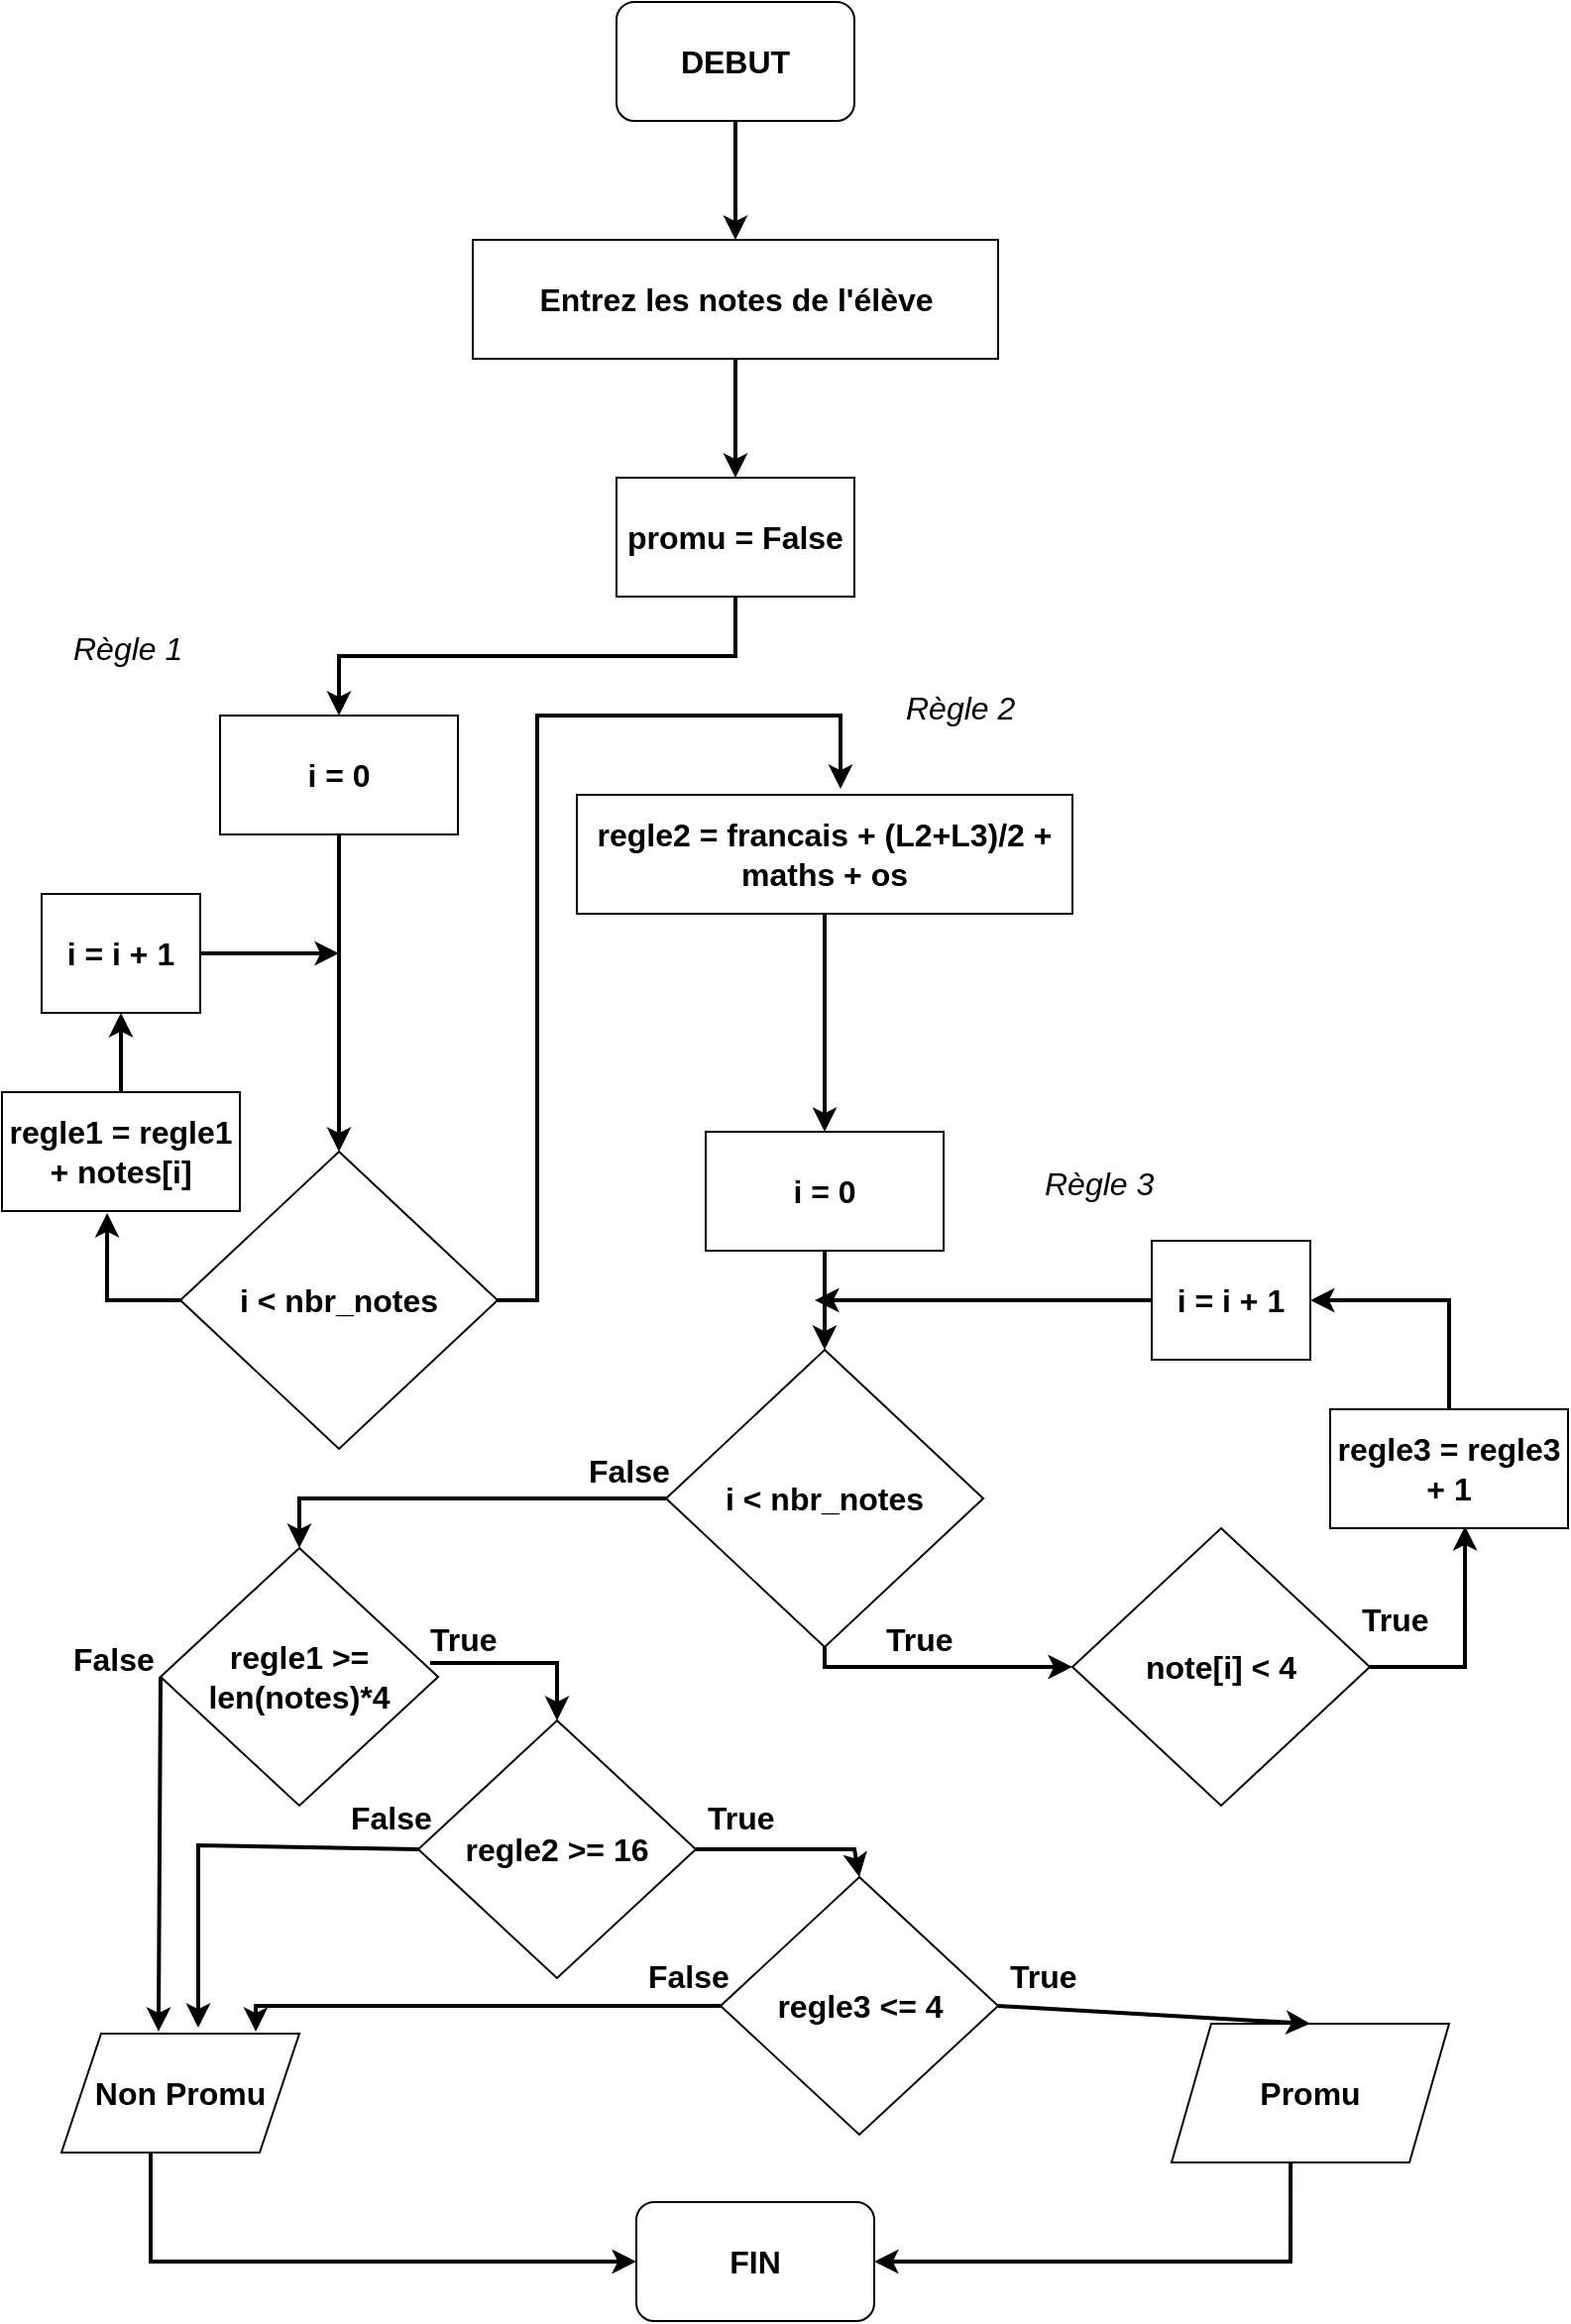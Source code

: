 <mxfile version="20.3.0" type="device"><diagram id="TDUUFvgeHUMsbqvN4QUi" name="Page-1"><mxGraphModel dx="1102" dy="685" grid="1" gridSize="10" guides="1" tooltips="1" connect="1" arrows="1" fold="1" page="1" pageScale="1" pageWidth="827" pageHeight="1169" math="0" shadow="0"><root><mxCell id="0"/><mxCell id="1" parent="0"/><mxCell id="hjwZ__T-NFZpYcBm367H-3" style="edgeStyle=orthogonalEdgeStyle;rounded=0;orthogonalLoop=1;jettySize=auto;html=1;strokeWidth=2;" edge="1" parent="1" source="hjwZ__T-NFZpYcBm367H-1" target="hjwZ__T-NFZpYcBm367H-2"><mxGeometry relative="1" as="geometry"/></mxCell><mxCell id="hjwZ__T-NFZpYcBm367H-1" value="&lt;font style=&quot;font-size: 16px;&quot;&gt;&lt;b&gt;DEBUT&lt;/b&gt;&lt;/font&gt;" style="rounded=1;whiteSpace=wrap;html=1;" vertex="1" parent="1"><mxGeometry x="320" y="20" width="120" height="60" as="geometry"/></mxCell><mxCell id="hjwZ__T-NFZpYcBm367H-5" style="edgeStyle=orthogonalEdgeStyle;rounded=0;orthogonalLoop=1;jettySize=auto;html=1;exitX=0.5;exitY=1;exitDx=0;exitDy=0;strokeWidth=2;fontSize=16;" edge="1" parent="1" source="hjwZ__T-NFZpYcBm367H-2" target="hjwZ__T-NFZpYcBm367H-4"><mxGeometry relative="1" as="geometry"/></mxCell><mxCell id="hjwZ__T-NFZpYcBm367H-2" value="&lt;b&gt;&lt;font style=&quot;font-size: 16px;&quot;&gt;Entrez les notes de l'élève&lt;/font&gt;&lt;/b&gt;" style="rounded=0;whiteSpace=wrap;html=1;" vertex="1" parent="1"><mxGeometry x="247.5" y="140" width="265" height="60" as="geometry"/></mxCell><mxCell id="hjwZ__T-NFZpYcBm367H-9" style="edgeStyle=orthogonalEdgeStyle;rounded=0;orthogonalLoop=1;jettySize=auto;html=1;exitX=0.5;exitY=1;exitDx=0;exitDy=0;strokeWidth=2;fontSize=16;" edge="1" parent="1" source="hjwZ__T-NFZpYcBm367H-4" target="hjwZ__T-NFZpYcBm367H-8"><mxGeometry relative="1" as="geometry"/></mxCell><mxCell id="hjwZ__T-NFZpYcBm367H-4" value="&lt;b&gt;&lt;font style=&quot;font-size: 16px;&quot;&gt;promu = False&lt;/font&gt;&lt;/b&gt;" style="rounded=0;whiteSpace=wrap;html=1;" vertex="1" parent="1"><mxGeometry x="320" y="260" width="120" height="60" as="geometry"/></mxCell><mxCell id="hjwZ__T-NFZpYcBm367H-6" value="Règle 1" style="text;strokeColor=none;fillColor=none;align=left;verticalAlign=middle;spacingLeft=4;spacingRight=4;overflow=hidden;points=[[0,0.5],[1,0.5]];portConstraint=eastwest;rotatable=0;fontSize=16;fontStyle=2" vertex="1" parent="1"><mxGeometry x="40" y="330" width="80" height="30" as="geometry"/></mxCell><mxCell id="hjwZ__T-NFZpYcBm367H-17" style="edgeStyle=orthogonalEdgeStyle;rounded=0;orthogonalLoop=1;jettySize=auto;html=1;exitX=0;exitY=0.5;exitDx=0;exitDy=0;entryX=0.442;entryY=1.017;entryDx=0;entryDy=0;entryPerimeter=0;strokeWidth=2;fontSize=16;" edge="1" parent="1" source="hjwZ__T-NFZpYcBm367H-7" target="hjwZ__T-NFZpYcBm367H-14"><mxGeometry relative="1" as="geometry"/></mxCell><mxCell id="hjwZ__T-NFZpYcBm367H-7" value="&lt;b&gt;i &amp;lt; nbr_notes&lt;/b&gt;" style="rhombus;whiteSpace=wrap;html=1;fontSize=16;" vertex="1" parent="1"><mxGeometry x="100" y="600" width="160" height="150" as="geometry"/></mxCell><mxCell id="hjwZ__T-NFZpYcBm367H-11" style="edgeStyle=orthogonalEdgeStyle;rounded=0;orthogonalLoop=1;jettySize=auto;html=1;entryX=0.5;entryY=0;entryDx=0;entryDy=0;strokeWidth=2;fontSize=16;" edge="1" parent="1" source="hjwZ__T-NFZpYcBm367H-8" target="hjwZ__T-NFZpYcBm367H-7"><mxGeometry relative="1" as="geometry"/></mxCell><mxCell id="hjwZ__T-NFZpYcBm367H-8" value="&lt;b&gt;i = 0&lt;/b&gt;" style="rounded=0;whiteSpace=wrap;html=1;fontSize=16;" vertex="1" parent="1"><mxGeometry x="120" y="380" width="120" height="60" as="geometry"/></mxCell><mxCell id="hjwZ__T-NFZpYcBm367H-15" style="edgeStyle=orthogonalEdgeStyle;rounded=0;orthogonalLoop=1;jettySize=auto;html=1;exitX=1;exitY=0.5;exitDx=0;exitDy=0;strokeWidth=2;fontSize=16;" edge="1" parent="1" source="hjwZ__T-NFZpYcBm367H-10"><mxGeometry relative="1" as="geometry"><mxPoint x="180" y="500" as="targetPoint"/></mxGeometry></mxCell><mxCell id="hjwZ__T-NFZpYcBm367H-10" value="&lt;b&gt;i = i + 1&lt;/b&gt;" style="rounded=0;whiteSpace=wrap;html=1;fontSize=16;" vertex="1" parent="1"><mxGeometry x="30" y="470" width="80" height="60" as="geometry"/></mxCell><mxCell id="hjwZ__T-NFZpYcBm367H-16" style="edgeStyle=orthogonalEdgeStyle;rounded=0;orthogonalLoop=1;jettySize=auto;html=1;exitX=0.5;exitY=0;exitDx=0;exitDy=0;entryX=0.5;entryY=1;entryDx=0;entryDy=0;strokeWidth=2;fontSize=16;" edge="1" parent="1" source="hjwZ__T-NFZpYcBm367H-14" target="hjwZ__T-NFZpYcBm367H-10"><mxGeometry relative="1" as="geometry"/></mxCell><mxCell id="hjwZ__T-NFZpYcBm367H-14" value="&lt;b&gt;regle1 = regle1 + notes[i]&lt;/b&gt;" style="rounded=0;whiteSpace=wrap;html=1;fontSize=16;" vertex="1" parent="1"><mxGeometry x="10" y="570" width="120" height="60" as="geometry"/></mxCell><mxCell id="hjwZ__T-NFZpYcBm367H-18" value="Règle 2" style="text;strokeColor=none;fillColor=none;align=left;verticalAlign=middle;spacingLeft=4;spacingRight=4;overflow=hidden;points=[[0,0.5],[1,0.5]];portConstraint=eastwest;rotatable=0;fontSize=16;fontStyle=2" vertex="1" parent="1"><mxGeometry x="460" y="360" width="80" height="30" as="geometry"/></mxCell><mxCell id="hjwZ__T-NFZpYcBm367H-31" style="edgeStyle=orthogonalEdgeStyle;rounded=0;orthogonalLoop=1;jettySize=auto;html=1;exitX=0.5;exitY=1;exitDx=0;exitDy=0;entryX=0.5;entryY=0;entryDx=0;entryDy=0;strokeWidth=2;fontSize=16;" edge="1" parent="1" source="hjwZ__T-NFZpYcBm367H-19" target="hjwZ__T-NFZpYcBm367H-24"><mxGeometry relative="1" as="geometry"/></mxCell><mxCell id="hjwZ__T-NFZpYcBm367H-19" value="&lt;b&gt;regle2 = francais + (L2+L3)/2 + maths + os&lt;/b&gt;" style="rounded=0;whiteSpace=wrap;html=1;fontSize=16;" vertex="1" parent="1"><mxGeometry x="300" y="420" width="250" height="60" as="geometry"/></mxCell><mxCell id="hjwZ__T-NFZpYcBm367H-20" value="" style="endArrow=classic;html=1;rounded=0;strokeWidth=2;fontSize=16;exitX=1;exitY=0.5;exitDx=0;exitDy=0;entryX=0.532;entryY=-0.05;entryDx=0;entryDy=0;entryPerimeter=0;" edge="1" parent="1" source="hjwZ__T-NFZpYcBm367H-7" target="hjwZ__T-NFZpYcBm367H-19"><mxGeometry width="50" height="50" relative="1" as="geometry"><mxPoint x="390" y="480" as="sourcePoint"/><mxPoint x="440" y="430" as="targetPoint"/><Array as="points"><mxPoint x="280" y="675"/><mxPoint x="280" y="380"/><mxPoint x="433" y="380"/></Array></mxGeometry></mxCell><mxCell id="hjwZ__T-NFZpYcBm367H-42" style="edgeStyle=orthogonalEdgeStyle;rounded=0;orthogonalLoop=1;jettySize=auto;html=1;entryX=0.5;entryY=0;entryDx=0;entryDy=0;strokeWidth=2;fontSize=16;" edge="1" parent="1" source="hjwZ__T-NFZpYcBm367H-22" target="hjwZ__T-NFZpYcBm367H-39"><mxGeometry relative="1" as="geometry"/></mxCell><mxCell id="hjwZ__T-NFZpYcBm367H-22" value="&lt;b&gt;i &amp;lt; nbr_notes&lt;/b&gt;" style="rhombus;whiteSpace=wrap;html=1;fontSize=16;" vertex="1" parent="1"><mxGeometry x="345" y="700" width="160" height="150" as="geometry"/></mxCell><mxCell id="hjwZ__T-NFZpYcBm367H-32" style="edgeStyle=orthogonalEdgeStyle;rounded=0;orthogonalLoop=1;jettySize=auto;html=1;exitX=0.5;exitY=1;exitDx=0;exitDy=0;entryX=0.5;entryY=0;entryDx=0;entryDy=0;strokeWidth=2;fontSize=16;" edge="1" parent="1" source="hjwZ__T-NFZpYcBm367H-24" target="hjwZ__T-NFZpYcBm367H-22"><mxGeometry relative="1" as="geometry"/></mxCell><mxCell id="hjwZ__T-NFZpYcBm367H-24" value="&lt;b&gt;i = 0&lt;/b&gt;" style="rounded=0;whiteSpace=wrap;html=1;fontSize=16;" vertex="1" parent="1"><mxGeometry x="365" y="590" width="120" height="60" as="geometry"/></mxCell><mxCell id="hjwZ__T-NFZpYcBm367H-26" value="&lt;b&gt;i = i + 1&lt;/b&gt;" style="rounded=0;whiteSpace=wrap;html=1;fontSize=16;" vertex="1" parent="1"><mxGeometry x="590" y="645" width="80" height="60" as="geometry"/></mxCell><mxCell id="hjwZ__T-NFZpYcBm367H-28" value="Règle 3" style="text;strokeColor=none;fillColor=none;align=left;verticalAlign=middle;spacingLeft=4;spacingRight=4;overflow=hidden;points=[[0,0.5],[1,0.5]];portConstraint=eastwest;rotatable=0;fontSize=16;fontStyle=2" vertex="1" parent="1"><mxGeometry x="530" y="600" width="80" height="30" as="geometry"/></mxCell><mxCell id="hjwZ__T-NFZpYcBm367H-33" value="" style="endArrow=classic;html=1;rounded=0;strokeWidth=2;fontSize=16;exitX=0;exitY=0.5;exitDx=0;exitDy=0;" edge="1" parent="1" source="hjwZ__T-NFZpYcBm367H-26"><mxGeometry width="50" height="50" relative="1" as="geometry"><mxPoint x="390" y="640" as="sourcePoint"/><mxPoint x="420" y="675" as="targetPoint"/></mxGeometry></mxCell><mxCell id="hjwZ__T-NFZpYcBm367H-37" style="edgeStyle=orthogonalEdgeStyle;rounded=0;orthogonalLoop=1;jettySize=auto;html=1;exitX=1;exitY=0.5;exitDx=0;exitDy=0;entryX=0.567;entryY=0.983;entryDx=0;entryDy=0;entryPerimeter=0;strokeWidth=2;fontSize=16;" edge="1" parent="1" source="hjwZ__T-NFZpYcBm367H-34" target="hjwZ__T-NFZpYcBm367H-36"><mxGeometry relative="1" as="geometry"/></mxCell><mxCell id="hjwZ__T-NFZpYcBm367H-34" value="&lt;b&gt;note[i] &amp;lt; 4&lt;/b&gt;" style="rhombus;whiteSpace=wrap;html=1;fontSize=16;" vertex="1" parent="1"><mxGeometry x="550" y="790" width="150" height="140" as="geometry"/></mxCell><mxCell id="hjwZ__T-NFZpYcBm367H-35" value="" style="endArrow=classic;html=1;rounded=0;strokeWidth=2;fontSize=16;exitX=0.5;exitY=1;exitDx=0;exitDy=0;entryX=0;entryY=0.5;entryDx=0;entryDy=0;" edge="1" parent="1" source="hjwZ__T-NFZpYcBm367H-22" target="hjwZ__T-NFZpYcBm367H-34"><mxGeometry width="50" height="50" relative="1" as="geometry"><mxPoint x="390" y="870" as="sourcePoint"/><mxPoint x="440" y="820" as="targetPoint"/><Array as="points"><mxPoint x="425" y="860"/></Array></mxGeometry></mxCell><mxCell id="hjwZ__T-NFZpYcBm367H-38" style="edgeStyle=orthogonalEdgeStyle;rounded=0;orthogonalLoop=1;jettySize=auto;html=1;exitX=0.5;exitY=0;exitDx=0;exitDy=0;entryX=1;entryY=0.5;entryDx=0;entryDy=0;strokeWidth=2;fontSize=16;" edge="1" parent="1" source="hjwZ__T-NFZpYcBm367H-36" target="hjwZ__T-NFZpYcBm367H-26"><mxGeometry relative="1" as="geometry"/></mxCell><mxCell id="hjwZ__T-NFZpYcBm367H-36" value="&lt;b&gt;regle3 = regle3 + 1&lt;/b&gt;" style="rounded=0;whiteSpace=wrap;html=1;fontSize=16;" vertex="1" parent="1"><mxGeometry x="680" y="730" width="120" height="60" as="geometry"/></mxCell><mxCell id="hjwZ__T-NFZpYcBm367H-39" value="&lt;b&gt;regle1 &amp;gt;= len(notes)*4&lt;/b&gt;" style="rhombus;whiteSpace=wrap;html=1;fontSize=16;" vertex="1" parent="1"><mxGeometry x="90" y="800" width="140" height="130" as="geometry"/></mxCell><mxCell id="hjwZ__T-NFZpYcBm367H-40" value="&lt;b&gt;regle2 &amp;gt;= 16&lt;/b&gt;" style="rhombus;whiteSpace=wrap;html=1;fontSize=16;" vertex="1" parent="1"><mxGeometry x="220" y="887" width="140" height="130" as="geometry"/></mxCell><mxCell id="hjwZ__T-NFZpYcBm367H-41" value="&lt;b&gt;regle3 &amp;lt;= 4&lt;/b&gt;" style="rhombus;whiteSpace=wrap;html=1;fontSize=16;" vertex="1" parent="1"><mxGeometry x="372.5" y="966" width="140" height="130" as="geometry"/></mxCell><mxCell id="hjwZ__T-NFZpYcBm367H-44" value="" style="endArrow=classic;html=1;rounded=0;strokeWidth=2;fontSize=16;exitX=0.971;exitY=0.446;exitDx=0;exitDy=0;exitPerimeter=0;entryX=0.5;entryY=0;entryDx=0;entryDy=0;" edge="1" parent="1" source="hjwZ__T-NFZpYcBm367H-39" target="hjwZ__T-NFZpYcBm367H-40"><mxGeometry width="50" height="50" relative="1" as="geometry"><mxPoint x="390" y="870" as="sourcePoint"/><mxPoint x="440" y="820" as="targetPoint"/><Array as="points"><mxPoint x="290" y="858"/></Array></mxGeometry></mxCell><mxCell id="hjwZ__T-NFZpYcBm367H-46" value="&lt;b&gt;Promu&lt;/b&gt;" style="shape=parallelogram;perimeter=parallelogramPerimeter;whiteSpace=wrap;html=1;fixedSize=1;fontSize=16;" vertex="1" parent="1"><mxGeometry x="600" y="1040" width="140" height="70" as="geometry"/></mxCell><mxCell id="hjwZ__T-NFZpYcBm367H-47" value="&lt;b&gt;Non Promu&lt;/b&gt;" style="shape=parallelogram;perimeter=parallelogramPerimeter;whiteSpace=wrap;html=1;fixedSize=1;fontSize=16;" vertex="1" parent="1"><mxGeometry x="40" y="1045" width="120" height="60" as="geometry"/></mxCell><mxCell id="hjwZ__T-NFZpYcBm367H-48" value="" style="endArrow=classic;html=1;rounded=0;strokeWidth=2;fontSize=16;exitX=1;exitY=0.5;exitDx=0;exitDy=0;entryX=0.5;entryY=0;entryDx=0;entryDy=0;" edge="1" parent="1" source="hjwZ__T-NFZpYcBm367H-40" target="hjwZ__T-NFZpYcBm367H-41"><mxGeometry width="50" height="50" relative="1" as="geometry"><mxPoint x="390" y="1030" as="sourcePoint"/><mxPoint x="440" y="980" as="targetPoint"/><Array as="points"><mxPoint x="440" y="952"/></Array></mxGeometry></mxCell><mxCell id="hjwZ__T-NFZpYcBm367H-49" value="" style="endArrow=classic;html=1;rounded=0;strokeWidth=2;fontSize=16;exitX=1;exitY=0.5;exitDx=0;exitDy=0;entryX=0.5;entryY=0;entryDx=0;entryDy=0;" edge="1" parent="1" source="hjwZ__T-NFZpYcBm367H-41" target="hjwZ__T-NFZpYcBm367H-46"><mxGeometry width="50" height="50" relative="1" as="geometry"><mxPoint x="390" y="1030" as="sourcePoint"/><mxPoint x="440" y="980" as="targetPoint"/><Array as="points"/></mxGeometry></mxCell><mxCell id="hjwZ__T-NFZpYcBm367H-50" value="" style="endArrow=classic;html=1;rounded=0;strokeWidth=2;fontSize=16;exitX=0;exitY=0.5;exitDx=0;exitDy=0;entryX=0.408;entryY=-0.017;entryDx=0;entryDy=0;entryPerimeter=0;" edge="1" parent="1" source="hjwZ__T-NFZpYcBm367H-39" target="hjwZ__T-NFZpYcBm367H-47"><mxGeometry width="50" height="50" relative="1" as="geometry"><mxPoint x="390" y="1030" as="sourcePoint"/><mxPoint x="440" y="980" as="targetPoint"/></mxGeometry></mxCell><mxCell id="hjwZ__T-NFZpYcBm367H-51" value="" style="endArrow=classic;html=1;rounded=0;strokeWidth=2;fontSize=16;exitX=0;exitY=0.5;exitDx=0;exitDy=0;entryX=0.575;entryY=-0.05;entryDx=0;entryDy=0;entryPerimeter=0;" edge="1" parent="1" source="hjwZ__T-NFZpYcBm367H-40" target="hjwZ__T-NFZpYcBm367H-47"><mxGeometry width="50" height="50" relative="1" as="geometry"><mxPoint x="390" y="1030" as="sourcePoint"/><mxPoint x="440" y="980" as="targetPoint"/><Array as="points"><mxPoint x="109" y="950"/></Array></mxGeometry></mxCell><mxCell id="hjwZ__T-NFZpYcBm367H-52" value="" style="endArrow=classic;html=1;rounded=0;strokeWidth=2;fontSize=16;exitX=0;exitY=0.5;exitDx=0;exitDy=0;entryX=0.817;entryY=-0.017;entryDx=0;entryDy=0;entryPerimeter=0;" edge="1" parent="1" source="hjwZ__T-NFZpYcBm367H-41" target="hjwZ__T-NFZpYcBm367H-47"><mxGeometry width="50" height="50" relative="1" as="geometry"><mxPoint x="390" y="1030" as="sourcePoint"/><mxPoint x="440" y="980" as="targetPoint"/><Array as="points"><mxPoint x="138" y="1031"/></Array></mxGeometry></mxCell><mxCell id="hjwZ__T-NFZpYcBm367H-53" value="True" style="text;strokeColor=none;fillColor=none;align=left;verticalAlign=middle;spacingLeft=4;spacingRight=4;overflow=hidden;points=[[0,0.5],[1,0.5]];portConstraint=eastwest;rotatable=0;fontSize=16;fontStyle=1" vertex="1" parent="1"><mxGeometry x="360" y="920" width="80" height="30" as="geometry"/></mxCell><mxCell id="hjwZ__T-NFZpYcBm367H-54" value="False" style="text;strokeColor=none;fillColor=none;align=left;verticalAlign=middle;spacingLeft=4;spacingRight=4;overflow=hidden;points=[[0,0.5],[1,0.5]];portConstraint=eastwest;rotatable=0;fontSize=16;fontStyle=1" vertex="1" parent="1"><mxGeometry x="330" y="1000" width="80" height="30" as="geometry"/></mxCell><mxCell id="hjwZ__T-NFZpYcBm367H-55" value="True" style="text;strokeColor=none;fillColor=none;align=left;verticalAlign=middle;spacingLeft=4;spacingRight=4;overflow=hidden;points=[[0,0.5],[1,0.5]];portConstraint=eastwest;rotatable=0;fontSize=16;fontStyle=1" vertex="1" parent="1"><mxGeometry x="220" y="830" width="80" height="30" as="geometry"/></mxCell><mxCell id="hjwZ__T-NFZpYcBm367H-56" value="False" style="text;strokeColor=none;fillColor=none;align=left;verticalAlign=middle;spacingLeft=4;spacingRight=4;overflow=hidden;points=[[0,0.5],[1,0.5]];portConstraint=eastwest;rotatable=0;fontSize=16;fontStyle=1" vertex="1" parent="1"><mxGeometry x="40" y="840" width="80" height="30" as="geometry"/></mxCell><mxCell id="hjwZ__T-NFZpYcBm367H-57" value="False" style="text;strokeColor=none;fillColor=none;align=left;verticalAlign=middle;spacingLeft=4;spacingRight=4;overflow=hidden;points=[[0,0.5],[1,0.5]];portConstraint=eastwest;rotatable=0;fontSize=16;fontStyle=1" vertex="1" parent="1"><mxGeometry x="180" y="920" width="80" height="30" as="geometry"/></mxCell><mxCell id="hjwZ__T-NFZpYcBm367H-58" value="True" style="text;strokeColor=none;fillColor=none;align=left;verticalAlign=middle;spacingLeft=4;spacingRight=4;overflow=hidden;points=[[0,0.5],[1,0.5]];portConstraint=eastwest;rotatable=0;fontSize=16;fontStyle=1" vertex="1" parent="1"><mxGeometry x="512.5" y="1000" width="80" height="30" as="geometry"/></mxCell><mxCell id="hjwZ__T-NFZpYcBm367H-59" value="True" style="text;strokeColor=none;fillColor=none;align=left;verticalAlign=middle;spacingLeft=4;spacingRight=4;overflow=hidden;points=[[0,0.5],[1,0.5]];portConstraint=eastwest;rotatable=0;fontSize=16;fontStyle=1" vertex="1" parent="1"><mxGeometry x="690" y="820" width="80" height="30" as="geometry"/></mxCell><mxCell id="hjwZ__T-NFZpYcBm367H-61" value="True" style="text;strokeColor=none;fillColor=none;align=left;verticalAlign=middle;spacingLeft=4;spacingRight=4;overflow=hidden;points=[[0,0.5],[1,0.5]];portConstraint=eastwest;rotatable=0;fontSize=16;fontStyle=1" vertex="1" parent="1"><mxGeometry x="450" y="830" width="80" height="30" as="geometry"/></mxCell><mxCell id="hjwZ__T-NFZpYcBm367H-62" value="False" style="text;strokeColor=none;fillColor=none;align=left;verticalAlign=middle;spacingLeft=4;spacingRight=4;overflow=hidden;points=[[0,0.5],[1,0.5]];portConstraint=eastwest;rotatable=0;fontSize=16;fontStyle=1" vertex="1" parent="1"><mxGeometry x="300" y="745" width="80" height="30" as="geometry"/></mxCell><mxCell id="hjwZ__T-NFZpYcBm367H-63" value="&lt;font style=&quot;font-size: 16px;&quot;&gt;&lt;b&gt;FIN&lt;/b&gt;&lt;/font&gt;" style="rounded=1;whiteSpace=wrap;html=1;" vertex="1" parent="1"><mxGeometry x="330" y="1130" width="120" height="60" as="geometry"/></mxCell><mxCell id="hjwZ__T-NFZpYcBm367H-64" value="" style="endArrow=classic;html=1;rounded=0;strokeWidth=2;fontSize=16;exitX=0.375;exitY=1;exitDx=0;exitDy=0;exitPerimeter=0;entryX=0;entryY=0.5;entryDx=0;entryDy=0;" edge="1" parent="1" source="hjwZ__T-NFZpYcBm367H-47" target="hjwZ__T-NFZpYcBm367H-63"><mxGeometry width="50" height="50" relative="1" as="geometry"><mxPoint x="390" y="1230" as="sourcePoint"/><mxPoint x="440" y="1180" as="targetPoint"/><Array as="points"><mxPoint x="85" y="1160"/></Array></mxGeometry></mxCell><mxCell id="hjwZ__T-NFZpYcBm367H-65" value="" style="endArrow=classic;html=1;rounded=0;strokeWidth=2;fontSize=16;exitX=0.429;exitY=1;exitDx=0;exitDy=0;exitPerimeter=0;entryX=1;entryY=0.5;entryDx=0;entryDy=0;" edge="1" parent="1" source="hjwZ__T-NFZpYcBm367H-46" target="hjwZ__T-NFZpYcBm367H-63"><mxGeometry width="50" height="50" relative="1" as="geometry"><mxPoint x="390" y="1230" as="sourcePoint"/><mxPoint x="440" y="1180" as="targetPoint"/><Array as="points"><mxPoint x="660" y="1160"/></Array></mxGeometry></mxCell></root></mxGraphModel></diagram></mxfile>